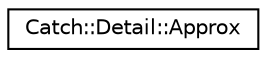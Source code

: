 digraph "Graphical Class Hierarchy"
{
  edge [fontname="Helvetica",fontsize="10",labelfontname="Helvetica",labelfontsize="10"];
  node [fontname="Helvetica",fontsize="10",shape=record];
  rankdir="LR";
  Node1 [label="Catch::Detail::Approx",height=0.2,width=0.4,color="black", fillcolor="white", style="filled",URL="$d2/da4/classCatch_1_1Detail_1_1Approx.html"];
}
